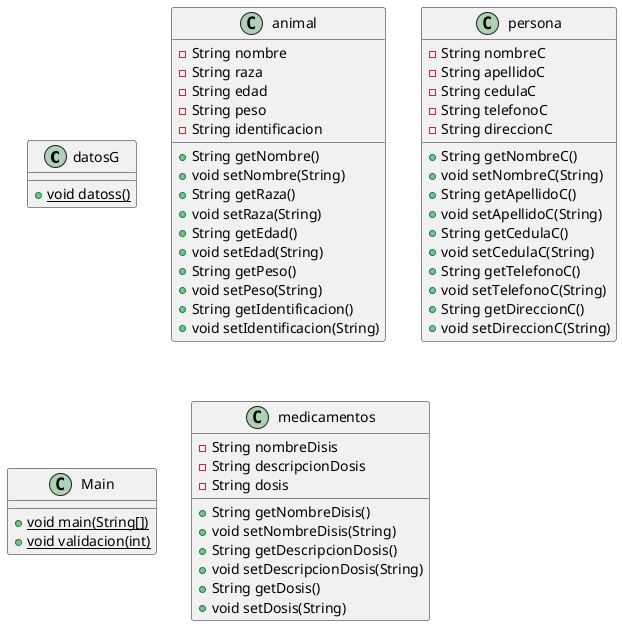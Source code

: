 @startuml
class datosG {
+ {static} void datoss()
}
class animal {
- String nombre
- String raza
- String edad
- String peso
- String identificacion
+ String getNombre()
+ void setNombre(String)
+ String getRaza()
+ void setRaza(String)
+ String getEdad()
+ void setEdad(String)
+ String getPeso()
+ void setPeso(String)
+ String getIdentificacion()
+ void setIdentificacion(String)
}
class persona {
- String nombreC
- String apellidoC
- String cedulaC
- String telefonoC
- String direccionC
+ String getNombreC()
+ void setNombreC(String)
+ String getApellidoC()
+ void setApellidoC(String)
+ String getCedulaC()
+ void setCedulaC(String)
+ String getTelefonoC()
+ void setTelefonoC(String)
+ String getDireccionC()
+ void setDireccionC(String)
}
class Main {
+ {static} void main(String[])
+ {static} void validacion(int)
}
class medicamentos {
- String nombreDisis
- String descripcionDosis
- String dosis
+ String getNombreDisis()
+ void setNombreDisis(String)
+ String getDescripcionDosis()
+ void setDescripcionDosis(String)
+ String getDosis()
+ void setDosis(String)
}
@enduml